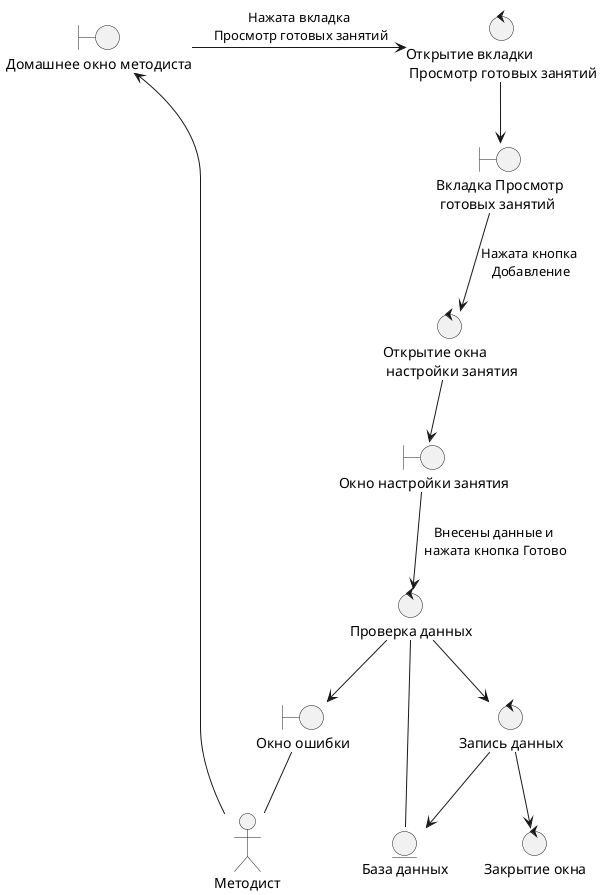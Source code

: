 @startuml PrDobavlenieZanyatiq.wsd

actor "Методист" as pl

control "Открытие вкладки\n Просмотр готовых занятий" as co
control "Открытие окна\n настройки занятия" as co2 
control "Проверка данных" as co3
control "Закрытие окна" as co4
control "Запись данных" as co5

boundary "Домашнее окно методиста" as bo
boundary "Вкладка Просмотр\n готовых занятий" as bo1
boundary "Окно настройки занятия" as bo2

entity "База данных" as en

boundary "Окно ошибки" as err

pl -left-> bo
bo -right-> co : Нажата вкладка\n Просмотр готовых занятий
co --> bo1
bo1 --> co2 : Нажата кнопка\n Добавление
co2 --> bo2
bo2 --> co3 : Внесены данные и\n нажата кнопка Готово
co3 -- en
co3 --> err
co3 --> co5
co5 --> en
co5 --> co4
err -- pl

@enduml
